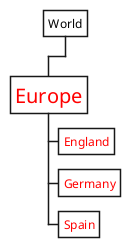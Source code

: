 {
  "sha1": "r2lvwslaad95wi3eslw1m102o5lqyua",
  "insertion": {
    "when": "2024-06-04T17:28:43.300Z",
    "user": "plantuml@gmail.com"
  }
}
@startwbs
<style>
wbsDiagram {
  node {
    Padding 5
    Margin 15
    BackGroundColor white
  }

  .europeStyle * {
	  node {
	    FontColor red
	  }
  }

  .europeStyle {
	  node {
	    FontSize 20
	  }
  }

}
</style>

* World
** Europe <<europeStyle>>
*** England
*** Germany
*** Spain
@endwbs

